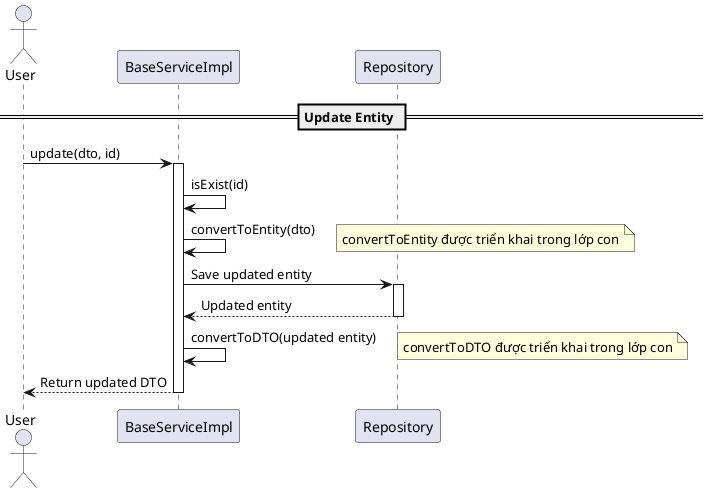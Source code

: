 @startuml Update

actor User
participant "BaseServiceImpl" as BSI
participant "Repository" as REP

== Update Entity ==
User -> BSI: update(dto, id)
activate BSI

BSI -> BSI: isExist(id)
BSI -> BSI: convertToEntity(dto)
note right: convertToEntity được triển khai trong lớp con
BSI -> REP: Save updated entity
activate REP
REP --> BSI: Updated entity
deactivate REP

BSI -> BSI: convertToDTO(updated entity)
note right: convertToDTO được triển khai trong lớp con
BSI --> User: Return updated DTO
deactivate BSI

@enduml
